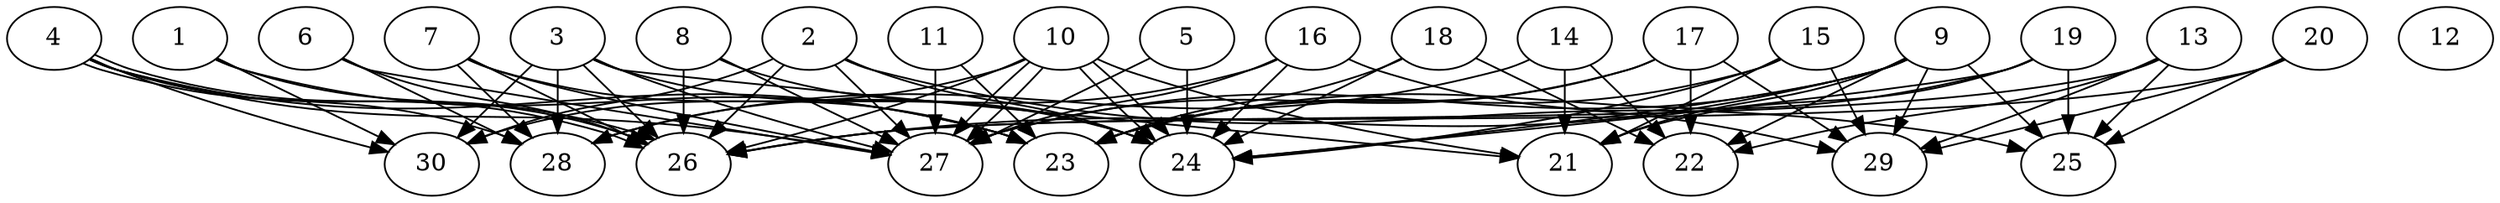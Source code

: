 // DAG automatically generated by daggen at Thu Oct  3 14:04:19 2019
// ./daggen --dot -n 30 --ccr 0.4 --fat 0.9 --regular 0.9 --density 0.7 --mindata 5242880 --maxdata 52428800 
digraph G {
  1 [size="81441280", alpha="0.11", expect_size="32576512"] 
  1 -> 23 [size ="32576512"]
  1 -> 26 [size ="32576512"]
  1 -> 30 [size ="32576512"]
  2 [size="21775360", alpha="0.04", expect_size="8710144"] 
  2 -> 24 [size ="8710144"]
  2 -> 25 [size ="8710144"]
  2 -> 26 [size ="8710144"]
  2 -> 27 [size ="8710144"]
  2 -> 30 [size ="8710144"]
  3 [size="34470400", alpha="0.06", expect_size="13788160"] 
  3 -> 21 [size ="13788160"]
  3 -> 24 [size ="13788160"]
  3 -> 26 [size ="13788160"]
  3 -> 27 [size ="13788160"]
  3 -> 28 [size ="13788160"]
  3 -> 30 [size ="13788160"]
  4 [size="35102720", alpha="0.10", expect_size="14041088"] 
  4 -> 23 [size ="14041088"]
  4 -> 26 [size ="14041088"]
  4 -> 26 [size ="14041088"]
  4 -> 27 [size ="14041088"]
  4 -> 28 [size ="14041088"]
  4 -> 30 [size ="14041088"]
  5 [size="68577280", alpha="0.12", expect_size="27430912"] 
  5 -> 24 [size ="27430912"]
  5 -> 27 [size ="27430912"]
  6 [size="120783360", alpha="0.06", expect_size="48313344"] 
  6 -> 26 [size ="48313344"]
  6 -> 27 [size ="48313344"]
  6 -> 28 [size ="48313344"]
  7 [size="47590400", alpha="0.19", expect_size="19036160"] 
  7 -> 23 [size ="19036160"]
  7 -> 26 [size ="19036160"]
  7 -> 27 [size ="19036160"]
  7 -> 28 [size ="19036160"]
  8 [size="22817280", alpha="0.13", expect_size="9126912"] 
  8 -> 24 [size ="9126912"]
  8 -> 26 [size ="9126912"]
  8 -> 27 [size ="9126912"]
  9 [size="39605760", alpha="0.14", expect_size="15842304"] 
  9 -> 21 [size ="15842304"]
  9 -> 22 [size ="15842304"]
  9 -> 24 [size ="15842304"]
  9 -> 25 [size ="15842304"]
  9 -> 26 [size ="15842304"]
  9 -> 27 [size ="15842304"]
  9 -> 29 [size ="15842304"]
  10 [size="93160960", alpha="0.01", expect_size="37264384"] 
  10 -> 21 [size ="37264384"]
  10 -> 24 [size ="37264384"]
  10 -> 24 [size ="37264384"]
  10 -> 26 [size ="37264384"]
  10 -> 27 [size ="37264384"]
  10 -> 27 [size ="37264384"]
  10 -> 30 [size ="37264384"]
  11 [size="81559040", alpha="0.01", expect_size="32623616"] 
  11 -> 23 [size ="32623616"]
  11 -> 27 [size ="32623616"]
  12 [size="29056000", alpha="0.02", expect_size="11622400"] 
  13 [size="51978240", alpha="0.15", expect_size="20791296"] 
  13 -> 22 [size ="20791296"]
  13 -> 25 [size ="20791296"]
  13 -> 26 [size ="20791296"]
  13 -> 29 [size ="20791296"]
  14 [size="89943040", alpha="0.13", expect_size="35977216"] 
  14 -> 21 [size ="35977216"]
  14 -> 22 [size ="35977216"]
  14 -> 28 [size ="35977216"]
  15 [size="31390720", alpha="0.17", expect_size="12556288"] 
  15 -> 21 [size ="12556288"]
  15 -> 23 [size ="12556288"]
  15 -> 24 [size ="12556288"]
  15 -> 29 [size ="12556288"]
  16 [size="104901120", alpha="0.08", expect_size="41960448"] 
  16 -> 24 [size ="41960448"]
  16 -> 27 [size ="41960448"]
  16 -> 28 [size ="41960448"]
  16 -> 29 [size ="41960448"]
  17 [size="25177600", alpha="0.12", expect_size="10071040"] 
  17 -> 22 [size ="10071040"]
  17 -> 23 [size ="10071040"]
  17 -> 27 [size ="10071040"]
  17 -> 29 [size ="10071040"]
  18 [size="18183680", alpha="0.07", expect_size="7273472"] 
  18 -> 22 [size ="7273472"]
  18 -> 23 [size ="7273472"]
  18 -> 24 [size ="7273472"]
  19 [size="92247040", alpha="0.15", expect_size="36898816"] 
  19 -> 21 [size ="36898816"]
  19 -> 23 [size ="36898816"]
  19 -> 24 [size ="36898816"]
  19 -> 25 [size ="36898816"]
  20 [size="54686720", alpha="0.06", expect_size="21874688"] 
  20 -> 25 [size ="21874688"]
  20 -> 26 [size ="21874688"]
  20 -> 29 [size ="21874688"]
  21 [size="59399680", alpha="0.08", expect_size="23759872"] 
  22 [size="66447360", alpha="0.12", expect_size="26578944"] 
  23 [size="78812160", alpha="0.20", expect_size="31524864"] 
  24 [size="49277440", alpha="0.11", expect_size="19710976"] 
  25 [size="123100160", alpha="0.12", expect_size="49240064"] 
  26 [size="105088000", alpha="0.11", expect_size="42035200"] 
  27 [size="31380480", alpha="0.16", expect_size="12552192"] 
  28 [size="101608960", alpha="0.03", expect_size="40643584"] 
  29 [size="22568960", alpha="0.14", expect_size="9027584"] 
  30 [size="108331520", alpha="0.19", expect_size="43332608"] 
}
